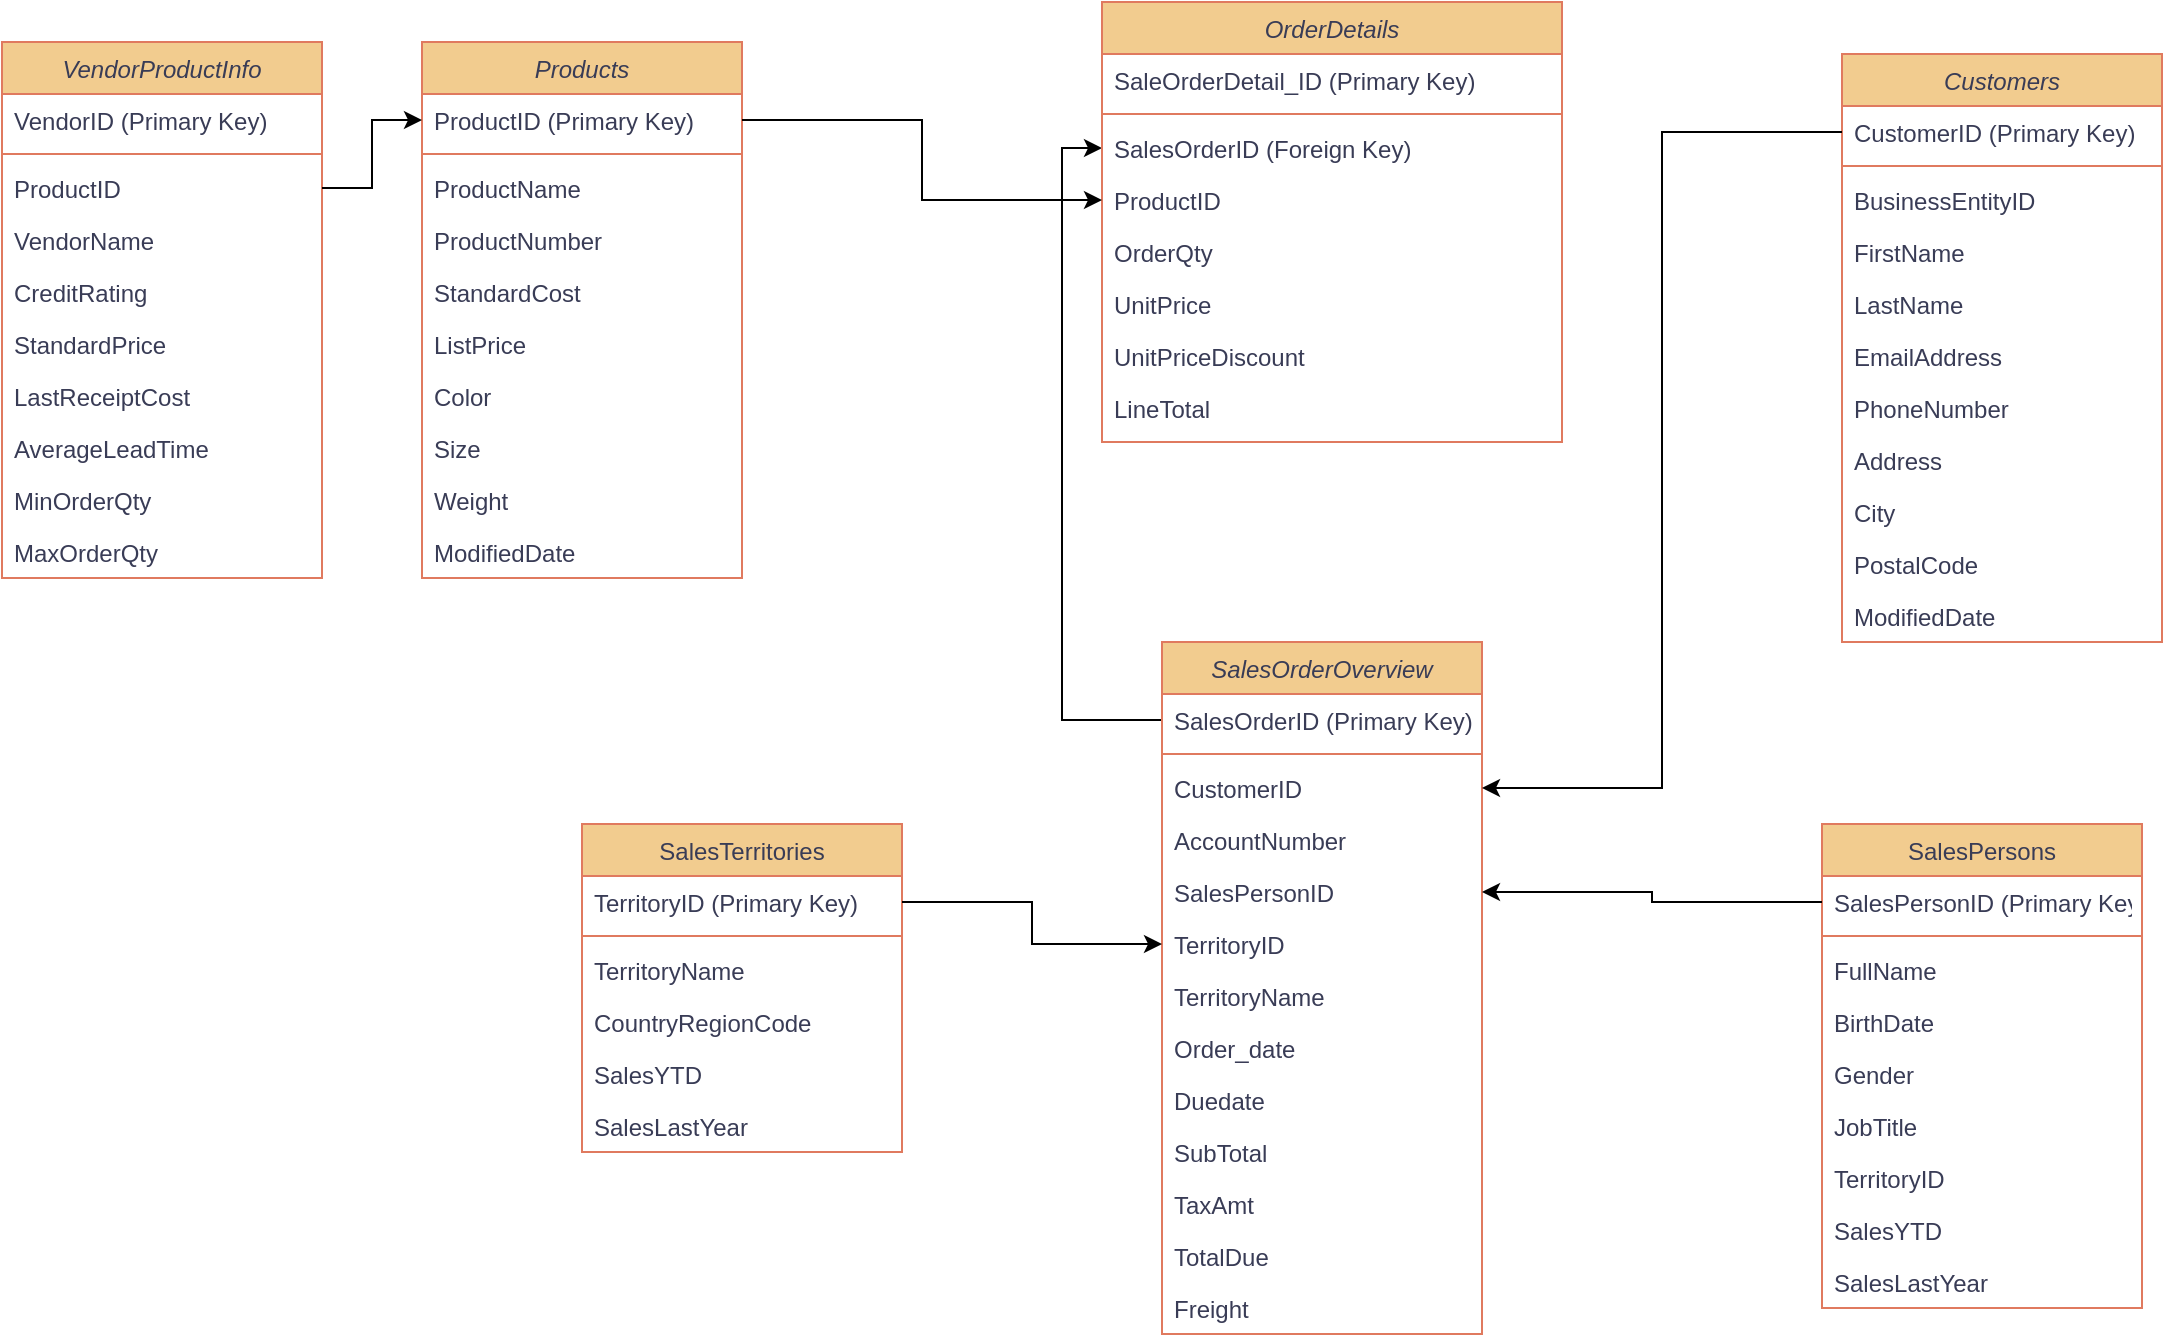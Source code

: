 <mxfile version="26.2.8">
  <diagram id="C5RBs43oDa-KdzZeNtuy" name="Page-1">
    <mxGraphModel grid="1" page="1" gridSize="10" guides="1" tooltips="1" connect="1" arrows="1" fold="1" pageScale="1" pageWidth="827" pageHeight="1169" math="0" shadow="0" adaptiveColors="auto">
      <root>
        <mxCell id="WIyWlLk6GJQsqaUBKTNV-0" />
        <mxCell id="WIyWlLk6GJQsqaUBKTNV-1" parent="WIyWlLk6GJQsqaUBKTNV-0" />
        <mxCell id="zkfFHV4jXpPFQw0GAbJ--0" value="Customers" style="swimlane;fontStyle=2;align=center;verticalAlign=top;childLayout=stackLayout;horizontal=1;startSize=26;horizontalStack=0;resizeParent=1;resizeLast=0;collapsible=1;marginBottom=0;rounded=0;shadow=0;strokeWidth=1;labelBackgroundColor=none;fillColor=#F2CC8F;strokeColor=#E07A5F;fontColor=#393C56;" vertex="1" parent="WIyWlLk6GJQsqaUBKTNV-1">
          <mxGeometry x="930" y="56" width="160" height="294" as="geometry">
            <mxRectangle x="230" y="140" width="160" height="26" as="alternateBounds" />
          </mxGeometry>
        </mxCell>
        <mxCell id="zkfFHV4jXpPFQw0GAbJ--1" value="CustomerID (Primary Key)" style="text;align=left;verticalAlign=top;spacingLeft=4;spacingRight=4;overflow=hidden;rotatable=0;points=[[0,0.5],[1,0.5]];portConstraint=eastwest;labelBackgroundColor=none;fontColor=#393C56;" vertex="1" parent="zkfFHV4jXpPFQw0GAbJ--0">
          <mxGeometry y="26" width="160" height="26" as="geometry" />
        </mxCell>
        <mxCell id="zkfFHV4jXpPFQw0GAbJ--4" value="" style="line;html=1;strokeWidth=1;align=left;verticalAlign=middle;spacingTop=-1;spacingLeft=3;spacingRight=3;rotatable=0;labelPosition=right;points=[];portConstraint=eastwest;labelBackgroundColor=none;fillColor=#F2CC8F;strokeColor=#E07A5F;fontColor=#393C56;" vertex="1" parent="zkfFHV4jXpPFQw0GAbJ--0">
          <mxGeometry y="52" width="160" height="8" as="geometry" />
        </mxCell>
        <mxCell id="zkfFHV4jXpPFQw0GAbJ--2" value="BusinessEntityID" style="text;align=left;verticalAlign=top;spacingLeft=4;spacingRight=4;overflow=hidden;rotatable=0;points=[[0,0.5],[1,0.5]];portConstraint=eastwest;rounded=0;shadow=0;html=0;labelBackgroundColor=none;fontColor=#393C56;" vertex="1" parent="zkfFHV4jXpPFQw0GAbJ--0">
          <mxGeometry y="60" width="160" height="26" as="geometry" />
        </mxCell>
        <mxCell id="zkfFHV4jXpPFQw0GAbJ--3" value="FirstName" style="text;align=left;verticalAlign=top;spacingLeft=4;spacingRight=4;overflow=hidden;rotatable=0;points=[[0,0.5],[1,0.5]];portConstraint=eastwest;rounded=0;shadow=0;html=0;labelBackgroundColor=none;fontColor=#393C56;" vertex="1" parent="zkfFHV4jXpPFQw0GAbJ--0">
          <mxGeometry y="86" width="160" height="26" as="geometry" />
        </mxCell>
        <mxCell id="z1-9wQp9w2Wqh7veuC5j-0" value="LastName" style="text;align=left;verticalAlign=top;spacingLeft=4;spacingRight=4;overflow=hidden;rotatable=0;points=[[0,0.5],[1,0.5]];portConstraint=eastwest;rounded=0;shadow=0;html=0;labelBackgroundColor=none;fontColor=#393C56;" vertex="1" parent="zkfFHV4jXpPFQw0GAbJ--0">
          <mxGeometry y="112" width="160" height="26" as="geometry" />
        </mxCell>
        <mxCell id="zkfFHV4jXpPFQw0GAbJ--5" value="EmailAddress" style="text;align=left;verticalAlign=top;spacingLeft=4;spacingRight=4;overflow=hidden;rotatable=0;points=[[0,0.5],[1,0.5]];portConstraint=eastwest;labelBackgroundColor=none;fontColor=#393C56;" vertex="1" parent="zkfFHV4jXpPFQw0GAbJ--0">
          <mxGeometry y="138" width="160" height="26" as="geometry" />
        </mxCell>
        <mxCell id="z1-9wQp9w2Wqh7veuC5j-1" value="PhoneNumber" style="text;align=left;verticalAlign=top;spacingLeft=4;spacingRight=4;overflow=hidden;rotatable=0;points=[[0,0.5],[1,0.5]];portConstraint=eastwest;labelBackgroundColor=none;fontColor=#393C56;" vertex="1" parent="zkfFHV4jXpPFQw0GAbJ--0">
          <mxGeometry y="164" width="160" height="26" as="geometry" />
        </mxCell>
        <mxCell id="z1-9wQp9w2Wqh7veuC5j-5" value="Address" style="text;align=left;verticalAlign=top;spacingLeft=4;spacingRight=4;overflow=hidden;rotatable=0;points=[[0,0.5],[1,0.5]];portConstraint=eastwest;labelBackgroundColor=none;fontColor=#393C56;" vertex="1" parent="zkfFHV4jXpPFQw0GAbJ--0">
          <mxGeometry y="190" width="160" height="26" as="geometry" />
        </mxCell>
        <mxCell id="z1-9wQp9w2Wqh7veuC5j-2" value="City" style="text;align=left;verticalAlign=top;spacingLeft=4;spacingRight=4;overflow=hidden;rotatable=0;points=[[0,0.5],[1,0.5]];portConstraint=eastwest;labelBackgroundColor=none;fontColor=#393C56;" vertex="1" parent="zkfFHV4jXpPFQw0GAbJ--0">
          <mxGeometry y="216" width="160" height="26" as="geometry" />
        </mxCell>
        <mxCell id="z1-9wQp9w2Wqh7veuC5j-4" value="PostalCode" style="text;align=left;verticalAlign=top;spacingLeft=4;spacingRight=4;overflow=hidden;rotatable=0;points=[[0,0.5],[1,0.5]];portConstraint=eastwest;labelBackgroundColor=none;fontColor=#393C56;" vertex="1" parent="zkfFHV4jXpPFQw0GAbJ--0">
          <mxGeometry y="242" width="160" height="26" as="geometry" />
        </mxCell>
        <mxCell id="z1-9wQp9w2Wqh7veuC5j-3" value="ModifiedDate" style="text;align=left;verticalAlign=top;spacingLeft=4;spacingRight=4;overflow=hidden;rotatable=0;points=[[0,0.5],[1,0.5]];portConstraint=eastwest;labelBackgroundColor=none;fontColor=#393C56;" vertex="1" parent="zkfFHV4jXpPFQw0GAbJ--0">
          <mxGeometry y="268" width="160" height="26" as="geometry" />
        </mxCell>
        <mxCell id="zkfFHV4jXpPFQw0GAbJ--6" value="SalesTerritories" style="swimlane;fontStyle=0;align=center;verticalAlign=top;childLayout=stackLayout;horizontal=1;startSize=26;horizontalStack=0;resizeParent=1;resizeLast=0;collapsible=1;marginBottom=0;rounded=0;shadow=0;strokeWidth=1;labelBackgroundColor=none;fillColor=#F2CC8F;strokeColor=#E07A5F;fontColor=#393C56;" vertex="1" parent="WIyWlLk6GJQsqaUBKTNV-1">
          <mxGeometry x="300" y="441" width="160" height="164" as="geometry">
            <mxRectangle x="130" y="380" width="160" height="26" as="alternateBounds" />
          </mxGeometry>
        </mxCell>
        <mxCell id="zkfFHV4jXpPFQw0GAbJ--7" value="TerritoryID (Primary Key)" style="text;align=left;verticalAlign=top;spacingLeft=4;spacingRight=4;overflow=hidden;rotatable=0;points=[[0,0.5],[1,0.5]];portConstraint=eastwest;labelBackgroundColor=none;fontColor=#393C56;" vertex="1" parent="zkfFHV4jXpPFQw0GAbJ--6">
          <mxGeometry y="26" width="160" height="26" as="geometry" />
        </mxCell>
        <mxCell id="zkfFHV4jXpPFQw0GAbJ--9" value="" style="line;html=1;strokeWidth=1;align=left;verticalAlign=middle;spacingTop=-1;spacingLeft=3;spacingRight=3;rotatable=0;labelPosition=right;points=[];portConstraint=eastwest;labelBackgroundColor=none;fillColor=#F2CC8F;strokeColor=#E07A5F;fontColor=#393C56;" vertex="1" parent="zkfFHV4jXpPFQw0GAbJ--6">
          <mxGeometry y="52" width="160" height="8" as="geometry" />
        </mxCell>
        <mxCell id="zkfFHV4jXpPFQw0GAbJ--8" value="TerritoryName" style="text;align=left;verticalAlign=top;spacingLeft=4;spacingRight=4;overflow=hidden;rotatable=0;points=[[0,0.5],[1,0.5]];portConstraint=eastwest;rounded=0;shadow=0;html=0;labelBackgroundColor=none;fontColor=#393C56;" vertex="1" parent="zkfFHV4jXpPFQw0GAbJ--6">
          <mxGeometry y="60" width="160" height="26" as="geometry" />
        </mxCell>
        <mxCell id="zkfFHV4jXpPFQw0GAbJ--10" value="CountryRegionCode" style="text;align=left;verticalAlign=top;spacingLeft=4;spacingRight=4;overflow=hidden;rotatable=0;points=[[0,0.5],[1,0.5]];portConstraint=eastwest;fontStyle=0;labelBackgroundColor=none;fontColor=#393C56;" vertex="1" parent="zkfFHV4jXpPFQw0GAbJ--6">
          <mxGeometry y="86" width="160" height="26" as="geometry" />
        </mxCell>
        <mxCell id="zkfFHV4jXpPFQw0GAbJ--11" value="SalesYTD" style="text;align=left;verticalAlign=top;spacingLeft=4;spacingRight=4;overflow=hidden;rotatable=0;points=[[0,0.5],[1,0.5]];portConstraint=eastwest;labelBackgroundColor=none;fontColor=#393C56;" vertex="1" parent="zkfFHV4jXpPFQw0GAbJ--6">
          <mxGeometry y="112" width="160" height="26" as="geometry" />
        </mxCell>
        <mxCell id="z1-9wQp9w2Wqh7veuC5j-8" value="SalesLastYear" style="text;align=left;verticalAlign=top;spacingLeft=4;spacingRight=4;overflow=hidden;rotatable=0;points=[[0,0.5],[1,0.5]];portConstraint=eastwest;fontStyle=0;labelBackgroundColor=none;fontColor=#393C56;" vertex="1" parent="zkfFHV4jXpPFQw0GAbJ--6">
          <mxGeometry y="138" width="160" height="26" as="geometry" />
        </mxCell>
        <mxCell id="zkfFHV4jXpPFQw0GAbJ--17" value="SalesPersons" style="swimlane;fontStyle=0;align=center;verticalAlign=top;childLayout=stackLayout;horizontal=1;startSize=26;horizontalStack=0;resizeParent=1;resizeLast=0;collapsible=1;marginBottom=0;rounded=0;shadow=0;strokeWidth=1;labelBackgroundColor=none;fillColor=#F2CC8F;strokeColor=#E07A5F;fontColor=#393C56;" vertex="1" parent="WIyWlLk6GJQsqaUBKTNV-1">
          <mxGeometry x="920" y="441" width="160" height="242" as="geometry">
            <mxRectangle x="550" y="140" width="160" height="26" as="alternateBounds" />
          </mxGeometry>
        </mxCell>
        <mxCell id="zkfFHV4jXpPFQw0GAbJ--18" value="SalesPersonID (Primary Key)" style="text;align=left;verticalAlign=top;spacingLeft=4;spacingRight=4;overflow=hidden;rotatable=0;points=[[0,0.5],[1,0.5]];portConstraint=eastwest;labelBackgroundColor=none;fontColor=#393C56;" vertex="1" parent="zkfFHV4jXpPFQw0GAbJ--17">
          <mxGeometry y="26" width="160" height="26" as="geometry" />
        </mxCell>
        <mxCell id="zkfFHV4jXpPFQw0GAbJ--23" value="" style="line;html=1;strokeWidth=1;align=left;verticalAlign=middle;spacingTop=-1;spacingLeft=3;spacingRight=3;rotatable=0;labelPosition=right;points=[];portConstraint=eastwest;labelBackgroundColor=none;fillColor=#F2CC8F;strokeColor=#E07A5F;fontColor=#393C56;" vertex="1" parent="zkfFHV4jXpPFQw0GAbJ--17">
          <mxGeometry y="52" width="160" height="8" as="geometry" />
        </mxCell>
        <mxCell id="zkfFHV4jXpPFQw0GAbJ--19" value="FullName" style="text;align=left;verticalAlign=top;spacingLeft=4;spacingRight=4;overflow=hidden;rotatable=0;points=[[0,0.5],[1,0.5]];portConstraint=eastwest;rounded=0;shadow=0;html=0;labelBackgroundColor=none;fontColor=#393C56;" vertex="1" parent="zkfFHV4jXpPFQw0GAbJ--17">
          <mxGeometry y="60" width="160" height="26" as="geometry" />
        </mxCell>
        <mxCell id="zkfFHV4jXpPFQw0GAbJ--20" value="BirthDate" style="text;align=left;verticalAlign=top;spacingLeft=4;spacingRight=4;overflow=hidden;rotatable=0;points=[[0,0.5],[1,0.5]];portConstraint=eastwest;rounded=0;shadow=0;html=0;labelBackgroundColor=none;fontColor=#393C56;" vertex="1" parent="zkfFHV4jXpPFQw0GAbJ--17">
          <mxGeometry y="86" width="160" height="26" as="geometry" />
        </mxCell>
        <mxCell id="zkfFHV4jXpPFQw0GAbJ--21" value="Gender" style="text;align=left;verticalAlign=top;spacingLeft=4;spacingRight=4;overflow=hidden;rotatable=0;points=[[0,0.5],[1,0.5]];portConstraint=eastwest;rounded=0;shadow=0;html=0;labelBackgroundColor=none;fontColor=#393C56;" vertex="1" parent="zkfFHV4jXpPFQw0GAbJ--17">
          <mxGeometry y="112" width="160" height="26" as="geometry" />
        </mxCell>
        <mxCell id="zkfFHV4jXpPFQw0GAbJ--22" value="JobTitle" style="text;align=left;verticalAlign=top;spacingLeft=4;spacingRight=4;overflow=hidden;rotatable=0;points=[[0,0.5],[1,0.5]];portConstraint=eastwest;rounded=0;shadow=0;html=0;labelBackgroundColor=none;fontColor=#393C56;" vertex="1" parent="zkfFHV4jXpPFQw0GAbJ--17">
          <mxGeometry y="138" width="160" height="26" as="geometry" />
        </mxCell>
        <mxCell id="zkfFHV4jXpPFQw0GAbJ--24" value="TerritoryID" style="text;align=left;verticalAlign=top;spacingLeft=4;spacingRight=4;overflow=hidden;rotatable=0;points=[[0,0.5],[1,0.5]];portConstraint=eastwest;labelBackgroundColor=none;fontColor=#393C56;" vertex="1" parent="zkfFHV4jXpPFQw0GAbJ--17">
          <mxGeometry y="164" width="160" height="26" as="geometry" />
        </mxCell>
        <mxCell id="zkfFHV4jXpPFQw0GAbJ--25" value="SalesYTD" style="text;align=left;verticalAlign=top;spacingLeft=4;spacingRight=4;overflow=hidden;rotatable=0;points=[[0,0.5],[1,0.5]];portConstraint=eastwest;labelBackgroundColor=none;fontColor=#393C56;" vertex="1" parent="zkfFHV4jXpPFQw0GAbJ--17">
          <mxGeometry y="190" width="160" height="26" as="geometry" />
        </mxCell>
        <mxCell id="z1-9wQp9w2Wqh7veuC5j-7" value="SalesLastYear" style="text;align=left;verticalAlign=top;spacingLeft=4;spacingRight=4;overflow=hidden;rotatable=0;points=[[0,0.5],[1,0.5]];portConstraint=eastwest;labelBackgroundColor=none;fontColor=#393C56;" vertex="1" parent="zkfFHV4jXpPFQw0GAbJ--17">
          <mxGeometry y="216" width="160" height="26" as="geometry" />
        </mxCell>
        <mxCell id="z1-9wQp9w2Wqh7veuC5j-9" value="Products" style="swimlane;fontStyle=2;align=center;verticalAlign=top;childLayout=stackLayout;horizontal=1;startSize=26;horizontalStack=0;resizeParent=1;resizeLast=0;collapsible=1;marginBottom=0;rounded=0;shadow=0;strokeWidth=1;labelBackgroundColor=none;fillColor=#F2CC8F;strokeColor=#E07A5F;fontColor=#393C56;" vertex="1" parent="WIyWlLk6GJQsqaUBKTNV-1">
          <mxGeometry x="220" y="50" width="160" height="268" as="geometry">
            <mxRectangle x="230" y="140" width="160" height="26" as="alternateBounds" />
          </mxGeometry>
        </mxCell>
        <mxCell id="z1-9wQp9w2Wqh7veuC5j-10" value="ProductID (Primary Key)" style="text;align=left;verticalAlign=top;spacingLeft=4;spacingRight=4;overflow=hidden;rotatable=0;points=[[0,0.5],[1,0.5]];portConstraint=eastwest;labelBackgroundColor=none;fontColor=#393C56;" vertex="1" parent="z1-9wQp9w2Wqh7veuC5j-9">
          <mxGeometry y="26" width="160" height="26" as="geometry" />
        </mxCell>
        <mxCell id="z1-9wQp9w2Wqh7veuC5j-11" value="" style="line;html=1;strokeWidth=1;align=left;verticalAlign=middle;spacingTop=-1;spacingLeft=3;spacingRight=3;rotatable=0;labelPosition=right;points=[];portConstraint=eastwest;labelBackgroundColor=none;fillColor=#F2CC8F;strokeColor=#E07A5F;fontColor=#393C56;" vertex="1" parent="z1-9wQp9w2Wqh7veuC5j-9">
          <mxGeometry y="52" width="160" height="8" as="geometry" />
        </mxCell>
        <mxCell id="z1-9wQp9w2Wqh7veuC5j-12" value="ProductName" style="text;align=left;verticalAlign=top;spacingLeft=4;spacingRight=4;overflow=hidden;rotatable=0;points=[[0,0.5],[1,0.5]];portConstraint=eastwest;rounded=0;shadow=0;html=0;labelBackgroundColor=none;fontColor=#393C56;" vertex="1" parent="z1-9wQp9w2Wqh7veuC5j-9">
          <mxGeometry y="60" width="160" height="26" as="geometry" />
        </mxCell>
        <mxCell id="z1-9wQp9w2Wqh7veuC5j-13" value="ProductNumber" style="text;align=left;verticalAlign=top;spacingLeft=4;spacingRight=4;overflow=hidden;rotatable=0;points=[[0,0.5],[1,0.5]];portConstraint=eastwest;rounded=0;shadow=0;html=0;labelBackgroundColor=none;fontColor=#393C56;" vertex="1" parent="z1-9wQp9w2Wqh7veuC5j-9">
          <mxGeometry y="86" width="160" height="26" as="geometry" />
        </mxCell>
        <mxCell id="z1-9wQp9w2Wqh7veuC5j-14" value="StandardCost" style="text;align=left;verticalAlign=top;spacingLeft=4;spacingRight=4;overflow=hidden;rotatable=0;points=[[0,0.5],[1,0.5]];portConstraint=eastwest;rounded=0;shadow=0;html=0;labelBackgroundColor=none;fontColor=#393C56;" vertex="1" parent="z1-9wQp9w2Wqh7veuC5j-9">
          <mxGeometry y="112" width="160" height="26" as="geometry" />
        </mxCell>
        <mxCell id="z1-9wQp9w2Wqh7veuC5j-15" value="ListPrice" style="text;align=left;verticalAlign=top;spacingLeft=4;spacingRight=4;overflow=hidden;rotatable=0;points=[[0,0.5],[1,0.5]];portConstraint=eastwest;labelBackgroundColor=none;fontColor=#393C56;" vertex="1" parent="z1-9wQp9w2Wqh7veuC5j-9">
          <mxGeometry y="138" width="160" height="26" as="geometry" />
        </mxCell>
        <mxCell id="z1-9wQp9w2Wqh7veuC5j-16" value="Color" style="text;align=left;verticalAlign=top;spacingLeft=4;spacingRight=4;overflow=hidden;rotatable=0;points=[[0,0.5],[1,0.5]];portConstraint=eastwest;labelBackgroundColor=none;fontColor=#393C56;" vertex="1" parent="z1-9wQp9w2Wqh7veuC5j-9">
          <mxGeometry y="164" width="160" height="26" as="geometry" />
        </mxCell>
        <mxCell id="z1-9wQp9w2Wqh7veuC5j-17" value="Size" style="text;align=left;verticalAlign=top;spacingLeft=4;spacingRight=4;overflow=hidden;rotatable=0;points=[[0,0.5],[1,0.5]];portConstraint=eastwest;labelBackgroundColor=none;fontColor=#393C56;" vertex="1" parent="z1-9wQp9w2Wqh7veuC5j-9">
          <mxGeometry y="190" width="160" height="26" as="geometry" />
        </mxCell>
        <mxCell id="z1-9wQp9w2Wqh7veuC5j-18" value="Weight" style="text;align=left;verticalAlign=top;spacingLeft=4;spacingRight=4;overflow=hidden;rotatable=0;points=[[0,0.5],[1,0.5]];portConstraint=eastwest;labelBackgroundColor=none;fontColor=#393C56;" vertex="1" parent="z1-9wQp9w2Wqh7veuC5j-9">
          <mxGeometry y="216" width="160" height="26" as="geometry" />
        </mxCell>
        <mxCell id="z1-9wQp9w2Wqh7veuC5j-19" value="ModifiedDate" style="text;align=left;verticalAlign=top;spacingLeft=4;spacingRight=4;overflow=hidden;rotatable=0;points=[[0,0.5],[1,0.5]];portConstraint=eastwest;labelBackgroundColor=none;fontColor=#393C56;" vertex="1" parent="z1-9wQp9w2Wqh7veuC5j-9">
          <mxGeometry y="242" width="160" height="26" as="geometry" />
        </mxCell>
        <mxCell id="z1-9wQp9w2Wqh7veuC5j-21" value="VendorProductInfo" style="swimlane;fontStyle=2;align=center;verticalAlign=top;childLayout=stackLayout;horizontal=1;startSize=26;horizontalStack=0;resizeParent=1;resizeLast=0;collapsible=1;marginBottom=0;rounded=0;shadow=0;strokeWidth=1;labelBackgroundColor=none;fillColor=#F2CC8F;strokeColor=#E07A5F;fontColor=#393C56;" vertex="1" parent="WIyWlLk6GJQsqaUBKTNV-1">
          <mxGeometry x="10" y="50" width="160" height="268" as="geometry">
            <mxRectangle x="230" y="140" width="160" height="26" as="alternateBounds" />
          </mxGeometry>
        </mxCell>
        <mxCell id="z1-9wQp9w2Wqh7veuC5j-24" value="VendorID (Primary Key)" style="text;align=left;verticalAlign=top;spacingLeft=4;spacingRight=4;overflow=hidden;rotatable=0;points=[[0,0.5],[1,0.5]];portConstraint=eastwest;rounded=0;shadow=0;html=0;labelBackgroundColor=none;fontColor=#393C56;" vertex="1" parent="z1-9wQp9w2Wqh7veuC5j-21">
          <mxGeometry y="26" width="160" height="26" as="geometry" />
        </mxCell>
        <mxCell id="z1-9wQp9w2Wqh7veuC5j-23" value="" style="line;html=1;strokeWidth=1;align=left;verticalAlign=middle;spacingTop=-1;spacingLeft=3;spacingRight=3;rotatable=0;labelPosition=right;points=[];portConstraint=eastwest;labelBackgroundColor=none;fillColor=#F2CC8F;strokeColor=#E07A5F;fontColor=#393C56;" vertex="1" parent="z1-9wQp9w2Wqh7veuC5j-21">
          <mxGeometry y="52" width="160" height="8" as="geometry" />
        </mxCell>
        <mxCell id="z1-9wQp9w2Wqh7veuC5j-22" value="ProductID" style="text;align=left;verticalAlign=top;spacingLeft=4;spacingRight=4;overflow=hidden;rotatable=0;points=[[0,0.5],[1,0.5]];portConstraint=eastwest;labelBackgroundColor=none;fontColor=#393C56;" vertex="1" parent="z1-9wQp9w2Wqh7veuC5j-21">
          <mxGeometry y="60" width="160" height="26" as="geometry" />
        </mxCell>
        <mxCell id="z1-9wQp9w2Wqh7veuC5j-25" value="VendorName" style="text;align=left;verticalAlign=top;spacingLeft=4;spacingRight=4;overflow=hidden;rotatable=0;points=[[0,0.5],[1,0.5]];portConstraint=eastwest;rounded=0;shadow=0;html=0;labelBackgroundColor=none;fontColor=#393C56;" vertex="1" parent="z1-9wQp9w2Wqh7veuC5j-21">
          <mxGeometry y="86" width="160" height="26" as="geometry" />
        </mxCell>
        <mxCell id="z1-9wQp9w2Wqh7veuC5j-26" value="CreditRating" style="text;align=left;verticalAlign=top;spacingLeft=4;spacingRight=4;overflow=hidden;rotatable=0;points=[[0,0.5],[1,0.5]];portConstraint=eastwest;rounded=0;shadow=0;html=0;labelBackgroundColor=none;fontColor=#393C56;" vertex="1" parent="z1-9wQp9w2Wqh7veuC5j-21">
          <mxGeometry y="112" width="160" height="26" as="geometry" />
        </mxCell>
        <mxCell id="z1-9wQp9w2Wqh7veuC5j-27" value="StandardPrice" style="text;align=left;verticalAlign=top;spacingLeft=4;spacingRight=4;overflow=hidden;rotatable=0;points=[[0,0.5],[1,0.5]];portConstraint=eastwest;labelBackgroundColor=none;fontColor=#393C56;" vertex="1" parent="z1-9wQp9w2Wqh7veuC5j-21">
          <mxGeometry y="138" width="160" height="26" as="geometry" />
        </mxCell>
        <mxCell id="z1-9wQp9w2Wqh7veuC5j-28" value="LastReceiptCost" style="text;align=left;verticalAlign=top;spacingLeft=4;spacingRight=4;overflow=hidden;rotatable=0;points=[[0,0.5],[1,0.5]];portConstraint=eastwest;labelBackgroundColor=none;fontColor=#393C56;" vertex="1" parent="z1-9wQp9w2Wqh7veuC5j-21">
          <mxGeometry y="164" width="160" height="26" as="geometry" />
        </mxCell>
        <mxCell id="z1-9wQp9w2Wqh7veuC5j-29" value="AverageLeadTime" style="text;align=left;verticalAlign=top;spacingLeft=4;spacingRight=4;overflow=hidden;rotatable=0;points=[[0,0.5],[1,0.5]];portConstraint=eastwest;labelBackgroundColor=none;fontColor=#393C56;" vertex="1" parent="z1-9wQp9w2Wqh7veuC5j-21">
          <mxGeometry y="190" width="160" height="26" as="geometry" />
        </mxCell>
        <mxCell id="z1-9wQp9w2Wqh7veuC5j-30" value="MinOrderQty" style="text;align=left;verticalAlign=top;spacingLeft=4;spacingRight=4;overflow=hidden;rotatable=0;points=[[0,0.5],[1,0.5]];portConstraint=eastwest;labelBackgroundColor=none;fontColor=#393C56;" vertex="1" parent="z1-9wQp9w2Wqh7veuC5j-21">
          <mxGeometry y="216" width="160" height="26" as="geometry" />
        </mxCell>
        <mxCell id="z1-9wQp9w2Wqh7veuC5j-31" value="MaxOrderQty" style="text;align=left;verticalAlign=top;spacingLeft=4;spacingRight=4;overflow=hidden;rotatable=0;points=[[0,0.5],[1,0.5]];portConstraint=eastwest;labelBackgroundColor=none;fontColor=#393C56;" vertex="1" parent="z1-9wQp9w2Wqh7veuC5j-21">
          <mxGeometry y="242" width="160" height="26" as="geometry" />
        </mxCell>
        <mxCell id="2VhTzkjMjBpeLzVvxyC7-16" style="edgeStyle=orthogonalEdgeStyle;rounded=0;orthogonalLoop=1;jettySize=auto;html=1;entryX=0;entryY=0.5;entryDx=0;entryDy=0;" edge="1" parent="WIyWlLk6GJQsqaUBKTNV-1" source="2VhTzkjMjBpeLzVvxyC7-1" target="z1-9wQp9w2Wqh7veuC5j-55">
          <mxGeometry relative="1" as="geometry">
            <Array as="points">
              <mxPoint x="540" y="389" />
              <mxPoint x="540" y="103" />
            </Array>
          </mxGeometry>
        </mxCell>
        <mxCell id="2VhTzkjMjBpeLzVvxyC7-0" value="SalesOrderOverview" style="swimlane;fontStyle=2;align=center;verticalAlign=top;childLayout=stackLayout;horizontal=1;startSize=26;horizontalStack=0;resizeParent=1;resizeLast=0;collapsible=1;marginBottom=0;rounded=0;shadow=0;strokeWidth=1;labelBackgroundColor=none;fillColor=#F2CC8F;strokeColor=#E07A5F;fontColor=#393C56;" vertex="1" parent="WIyWlLk6GJQsqaUBKTNV-1">
          <mxGeometry x="590" y="350" width="160" height="346" as="geometry">
            <mxRectangle x="230" y="140" width="160" height="26" as="alternateBounds" />
          </mxGeometry>
        </mxCell>
        <mxCell id="2VhTzkjMjBpeLzVvxyC7-1" value="SalesOrderID (Primary Key)" style="text;align=left;verticalAlign=top;spacingLeft=4;spacingRight=4;overflow=hidden;rotatable=0;points=[[0,0.5],[1,0.5]];portConstraint=eastwest;labelBackgroundColor=none;fontColor=#393C56;" vertex="1" parent="2VhTzkjMjBpeLzVvxyC7-0">
          <mxGeometry y="26" width="160" height="26" as="geometry" />
        </mxCell>
        <mxCell id="2VhTzkjMjBpeLzVvxyC7-2" value="" style="line;html=1;strokeWidth=1;align=left;verticalAlign=middle;spacingTop=-1;spacingLeft=3;spacingRight=3;rotatable=0;labelPosition=right;points=[];portConstraint=eastwest;labelBackgroundColor=none;fillColor=#F2CC8F;strokeColor=#E07A5F;fontColor=#393C56;" vertex="1" parent="2VhTzkjMjBpeLzVvxyC7-0">
          <mxGeometry y="52" width="160" height="8" as="geometry" />
        </mxCell>
        <mxCell id="2VhTzkjMjBpeLzVvxyC7-3" value="CustomerID" style="text;align=left;verticalAlign=top;spacingLeft=4;spacingRight=4;overflow=hidden;rotatable=0;points=[[0,0.5],[1,0.5]];portConstraint=eastwest;rounded=0;shadow=0;html=0;labelBackgroundColor=none;fontColor=#393C56;" vertex="1" parent="2VhTzkjMjBpeLzVvxyC7-0">
          <mxGeometry y="60" width="160" height="26" as="geometry" />
        </mxCell>
        <mxCell id="2VhTzkjMjBpeLzVvxyC7-4" value="AccountNumber" style="text;align=left;verticalAlign=top;spacingLeft=4;spacingRight=4;overflow=hidden;rotatable=0;points=[[0,0.5],[1,0.5]];portConstraint=eastwest;rounded=0;shadow=0;html=0;labelBackgroundColor=none;fontColor=#393C56;" vertex="1" parent="2VhTzkjMjBpeLzVvxyC7-0">
          <mxGeometry y="86" width="160" height="26" as="geometry" />
        </mxCell>
        <mxCell id="2VhTzkjMjBpeLzVvxyC7-5" value="SalesPersonID" style="text;align=left;verticalAlign=top;spacingLeft=4;spacingRight=4;overflow=hidden;rotatable=0;points=[[0,0.5],[1,0.5]];portConstraint=eastwest;rounded=0;shadow=0;html=0;labelBackgroundColor=none;fontColor=#393C56;" vertex="1" parent="2VhTzkjMjBpeLzVvxyC7-0">
          <mxGeometry y="112" width="160" height="26" as="geometry" />
        </mxCell>
        <mxCell id="2VhTzkjMjBpeLzVvxyC7-6" value="TerritoryID" style="text;align=left;verticalAlign=top;spacingLeft=4;spacingRight=4;overflow=hidden;rotatable=0;points=[[0,0.5],[1,0.5]];portConstraint=eastwest;labelBackgroundColor=none;fontColor=#393C56;" vertex="1" parent="2VhTzkjMjBpeLzVvxyC7-0">
          <mxGeometry y="138" width="160" height="26" as="geometry" />
        </mxCell>
        <mxCell id="2VhTzkjMjBpeLzVvxyC7-7" value="TerritoryName" style="text;align=left;verticalAlign=top;spacingLeft=4;spacingRight=4;overflow=hidden;rotatable=0;points=[[0,0.5],[1,0.5]];portConstraint=eastwest;labelBackgroundColor=none;fontColor=#393C56;" vertex="1" parent="2VhTzkjMjBpeLzVvxyC7-0">
          <mxGeometry y="164" width="160" height="26" as="geometry" />
        </mxCell>
        <mxCell id="2VhTzkjMjBpeLzVvxyC7-11" value="Order_date" style="text;align=left;verticalAlign=top;spacingLeft=4;spacingRight=4;overflow=hidden;rotatable=0;points=[[0,0.5],[1,0.5]];portConstraint=eastwest;labelBackgroundColor=none;fontColor=#393C56;" vertex="1" parent="2VhTzkjMjBpeLzVvxyC7-0">
          <mxGeometry y="190" width="160" height="26" as="geometry" />
        </mxCell>
        <mxCell id="2VhTzkjMjBpeLzVvxyC7-13" value="Duedate" style="text;align=left;verticalAlign=top;spacingLeft=4;spacingRight=4;overflow=hidden;rotatable=0;points=[[0,0.5],[1,0.5]];portConstraint=eastwest;labelBackgroundColor=none;fontColor=#393C56;" vertex="1" parent="2VhTzkjMjBpeLzVvxyC7-0">
          <mxGeometry y="216" width="160" height="26" as="geometry" />
        </mxCell>
        <mxCell id="2VhTzkjMjBpeLzVvxyC7-8" value="SubTotal" style="text;align=left;verticalAlign=top;spacingLeft=4;spacingRight=4;overflow=hidden;rotatable=0;points=[[0,0.5],[1,0.5]];portConstraint=eastwest;labelBackgroundColor=none;fontColor=#393C56;" vertex="1" parent="2VhTzkjMjBpeLzVvxyC7-0">
          <mxGeometry y="242" width="160" height="26" as="geometry" />
        </mxCell>
        <mxCell id="2VhTzkjMjBpeLzVvxyC7-9" value="TaxAmt" style="text;align=left;verticalAlign=top;spacingLeft=4;spacingRight=4;overflow=hidden;rotatable=0;points=[[0,0.5],[1,0.5]];portConstraint=eastwest;labelBackgroundColor=none;fontColor=#393C56;" vertex="1" parent="2VhTzkjMjBpeLzVvxyC7-0">
          <mxGeometry y="268" width="160" height="26" as="geometry" />
        </mxCell>
        <mxCell id="2VhTzkjMjBpeLzVvxyC7-10" value="TotalDue" style="text;align=left;verticalAlign=top;spacingLeft=4;spacingRight=4;overflow=hidden;rotatable=0;points=[[0,0.5],[1,0.5]];portConstraint=eastwest;labelBackgroundColor=none;fontColor=#393C56;" vertex="1" parent="2VhTzkjMjBpeLzVvxyC7-0">
          <mxGeometry y="294" width="160" height="26" as="geometry" />
        </mxCell>
        <mxCell id="2VhTzkjMjBpeLzVvxyC7-12" value="Freight&#xa;" style="text;align=left;verticalAlign=top;spacingLeft=4;spacingRight=4;overflow=hidden;rotatable=0;points=[[0,0.5],[1,0.5]];portConstraint=eastwest;labelBackgroundColor=none;fontColor=#393C56;" vertex="1" parent="2VhTzkjMjBpeLzVvxyC7-0">
          <mxGeometry y="320" width="160" height="26" as="geometry" />
        </mxCell>
        <mxCell id="z1-9wQp9w2Wqh7veuC5j-54" value="OrderDetails&#xa;" style="swimlane;fontStyle=2;align=center;verticalAlign=top;childLayout=stackLayout;horizontal=1;startSize=26;horizontalStack=0;resizeParent=1;resizeLast=0;collapsible=1;marginBottom=0;rounded=0;shadow=0;strokeWidth=1;labelBackgroundColor=none;fillColor=#F2CC8F;strokeColor=#E07A5F;fontColor=#393C56;" vertex="1" parent="WIyWlLk6GJQsqaUBKTNV-1">
          <mxGeometry x="560" y="30" width="230" height="220" as="geometry">
            <mxRectangle x="230" y="140" width="160" height="26" as="alternateBounds" />
          </mxGeometry>
        </mxCell>
        <mxCell id="2VhTzkjMjBpeLzVvxyC7-14" value="SaleOrderDetail_ID (Primary Key)" style="text;align=left;verticalAlign=top;spacingLeft=4;spacingRight=4;overflow=hidden;rotatable=0;points=[[0,0.5],[1,0.5]];portConstraint=eastwest;labelBackgroundColor=none;fontColor=#393C56;" vertex="1" parent="z1-9wQp9w2Wqh7veuC5j-54">
          <mxGeometry y="26" width="230" height="26" as="geometry" />
        </mxCell>
        <mxCell id="z1-9wQp9w2Wqh7veuC5j-56" value="" style="line;html=1;strokeWidth=1;align=left;verticalAlign=middle;spacingTop=-1;spacingLeft=3;spacingRight=3;rotatable=0;labelPosition=right;points=[];portConstraint=eastwest;labelBackgroundColor=none;fillColor=#F2CC8F;strokeColor=#E07A5F;fontColor=#393C56;" vertex="1" parent="z1-9wQp9w2Wqh7veuC5j-54">
          <mxGeometry y="52" width="230" height="8" as="geometry" />
        </mxCell>
        <mxCell id="z1-9wQp9w2Wqh7veuC5j-55" value="SalesOrderID (Foreign Key)" style="text;align=left;verticalAlign=top;spacingLeft=4;spacingRight=4;overflow=hidden;rotatable=0;points=[[0,0.5],[1,0.5]];portConstraint=eastwest;labelBackgroundColor=none;fontColor=#393C56;" vertex="1" parent="z1-9wQp9w2Wqh7veuC5j-54">
          <mxGeometry y="60" width="230" height="26" as="geometry" />
        </mxCell>
        <mxCell id="z1-9wQp9w2Wqh7veuC5j-57" value="ProductID" style="text;align=left;verticalAlign=top;spacingLeft=4;spacingRight=4;overflow=hidden;rotatable=0;points=[[0,0.5],[1,0.5]];portConstraint=eastwest;rounded=0;shadow=0;html=0;labelBackgroundColor=none;fontColor=#393C56;" vertex="1" parent="z1-9wQp9w2Wqh7veuC5j-54">
          <mxGeometry y="86" width="230" height="26" as="geometry" />
        </mxCell>
        <mxCell id="z1-9wQp9w2Wqh7veuC5j-58" value="OrderQty" style="text;align=left;verticalAlign=top;spacingLeft=4;spacingRight=4;overflow=hidden;rotatable=0;points=[[0,0.5],[1,0.5]];portConstraint=eastwest;rounded=0;shadow=0;html=0;labelBackgroundColor=none;fontColor=#393C56;" vertex="1" parent="z1-9wQp9w2Wqh7veuC5j-54">
          <mxGeometry y="112" width="230" height="26" as="geometry" />
        </mxCell>
        <mxCell id="z1-9wQp9w2Wqh7veuC5j-59" value="UnitPrice" style="text;align=left;verticalAlign=top;spacingLeft=4;spacingRight=4;overflow=hidden;rotatable=0;points=[[0,0.5],[1,0.5]];portConstraint=eastwest;rounded=0;shadow=0;html=0;labelBackgroundColor=none;fontColor=#393C56;" vertex="1" parent="z1-9wQp9w2Wqh7veuC5j-54">
          <mxGeometry y="138" width="230" height="26" as="geometry" />
        </mxCell>
        <mxCell id="2VhTzkjMjBpeLzVvxyC7-15" value="UnitPriceDiscount" style="text;align=left;verticalAlign=top;spacingLeft=4;spacingRight=4;overflow=hidden;rotatable=0;points=[[0,0.5],[1,0.5]];portConstraint=eastwest;rounded=0;shadow=0;html=0;labelBackgroundColor=none;fontColor=#393C56;" vertex="1" parent="z1-9wQp9w2Wqh7veuC5j-54">
          <mxGeometry y="164" width="230" height="26" as="geometry" />
        </mxCell>
        <mxCell id="z1-9wQp9w2Wqh7veuC5j-60" value="LineTotal" style="text;align=left;verticalAlign=top;spacingLeft=4;spacingRight=4;overflow=hidden;rotatable=0;points=[[0,0.5],[1,0.5]];portConstraint=eastwest;labelBackgroundColor=none;fontColor=#393C56;" vertex="1" parent="z1-9wQp9w2Wqh7veuC5j-54">
          <mxGeometry y="190" width="230" height="26" as="geometry" />
        </mxCell>
        <mxCell id="2VhTzkjMjBpeLzVvxyC7-18" style="edgeStyle=orthogonalEdgeStyle;rounded=0;orthogonalLoop=1;jettySize=auto;html=1;entryX=0;entryY=0.5;entryDx=0;entryDy=0;" edge="1" parent="WIyWlLk6GJQsqaUBKTNV-1" source="z1-9wQp9w2Wqh7veuC5j-22" target="z1-9wQp9w2Wqh7veuC5j-10">
          <mxGeometry relative="1" as="geometry" />
        </mxCell>
        <mxCell id="2VhTzkjMjBpeLzVvxyC7-19" style="edgeStyle=orthogonalEdgeStyle;rounded=0;orthogonalLoop=1;jettySize=auto;html=1;entryX=0;entryY=0.5;entryDx=0;entryDy=0;" edge="1" parent="WIyWlLk6GJQsqaUBKTNV-1" source="z1-9wQp9w2Wqh7veuC5j-10" target="z1-9wQp9w2Wqh7veuC5j-57">
          <mxGeometry relative="1" as="geometry" />
        </mxCell>
        <mxCell id="2VhTzkjMjBpeLzVvxyC7-20" style="edgeStyle=orthogonalEdgeStyle;rounded=0;orthogonalLoop=1;jettySize=auto;html=1;entryX=1;entryY=0.5;entryDx=0;entryDy=0;" edge="1" parent="WIyWlLk6GJQsqaUBKTNV-1" source="zkfFHV4jXpPFQw0GAbJ--1" target="2VhTzkjMjBpeLzVvxyC7-3">
          <mxGeometry relative="1" as="geometry" />
        </mxCell>
        <mxCell id="2VhTzkjMjBpeLzVvxyC7-21" style="edgeStyle=orthogonalEdgeStyle;rounded=0;orthogonalLoop=1;jettySize=auto;html=1;entryX=1;entryY=0.5;entryDx=0;entryDy=0;" edge="1" parent="WIyWlLk6GJQsqaUBKTNV-1" source="zkfFHV4jXpPFQw0GAbJ--18" target="2VhTzkjMjBpeLzVvxyC7-5">
          <mxGeometry relative="1" as="geometry" />
        </mxCell>
        <mxCell id="2VhTzkjMjBpeLzVvxyC7-22" style="edgeStyle=orthogonalEdgeStyle;rounded=0;orthogonalLoop=1;jettySize=auto;html=1;entryX=0;entryY=0.5;entryDx=0;entryDy=0;" edge="1" parent="WIyWlLk6GJQsqaUBKTNV-1" source="zkfFHV4jXpPFQw0GAbJ--7" target="2VhTzkjMjBpeLzVvxyC7-6">
          <mxGeometry relative="1" as="geometry" />
        </mxCell>
      </root>
    </mxGraphModel>
  </diagram>
</mxfile>
